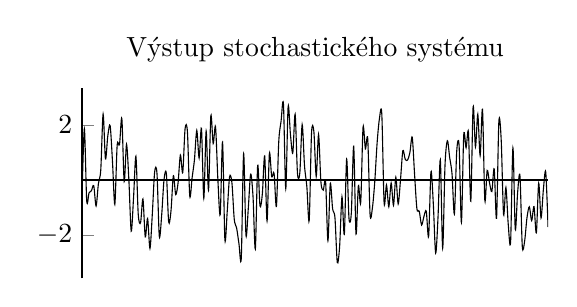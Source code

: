 \begin{tikzpicture}[samples=200, domain=0:5*360]
	\begin{axis}[
        width=7.5cm, height=4cm,
        enlarge x limits=false,
        xtick=\empty,
        axis lines*=middle,
        title = Výstup stochastického systému
    ]
    \addplot [no markers, smooth] {sin(x)+rand*2};
    \end{axis}
\end{tikzpicture}